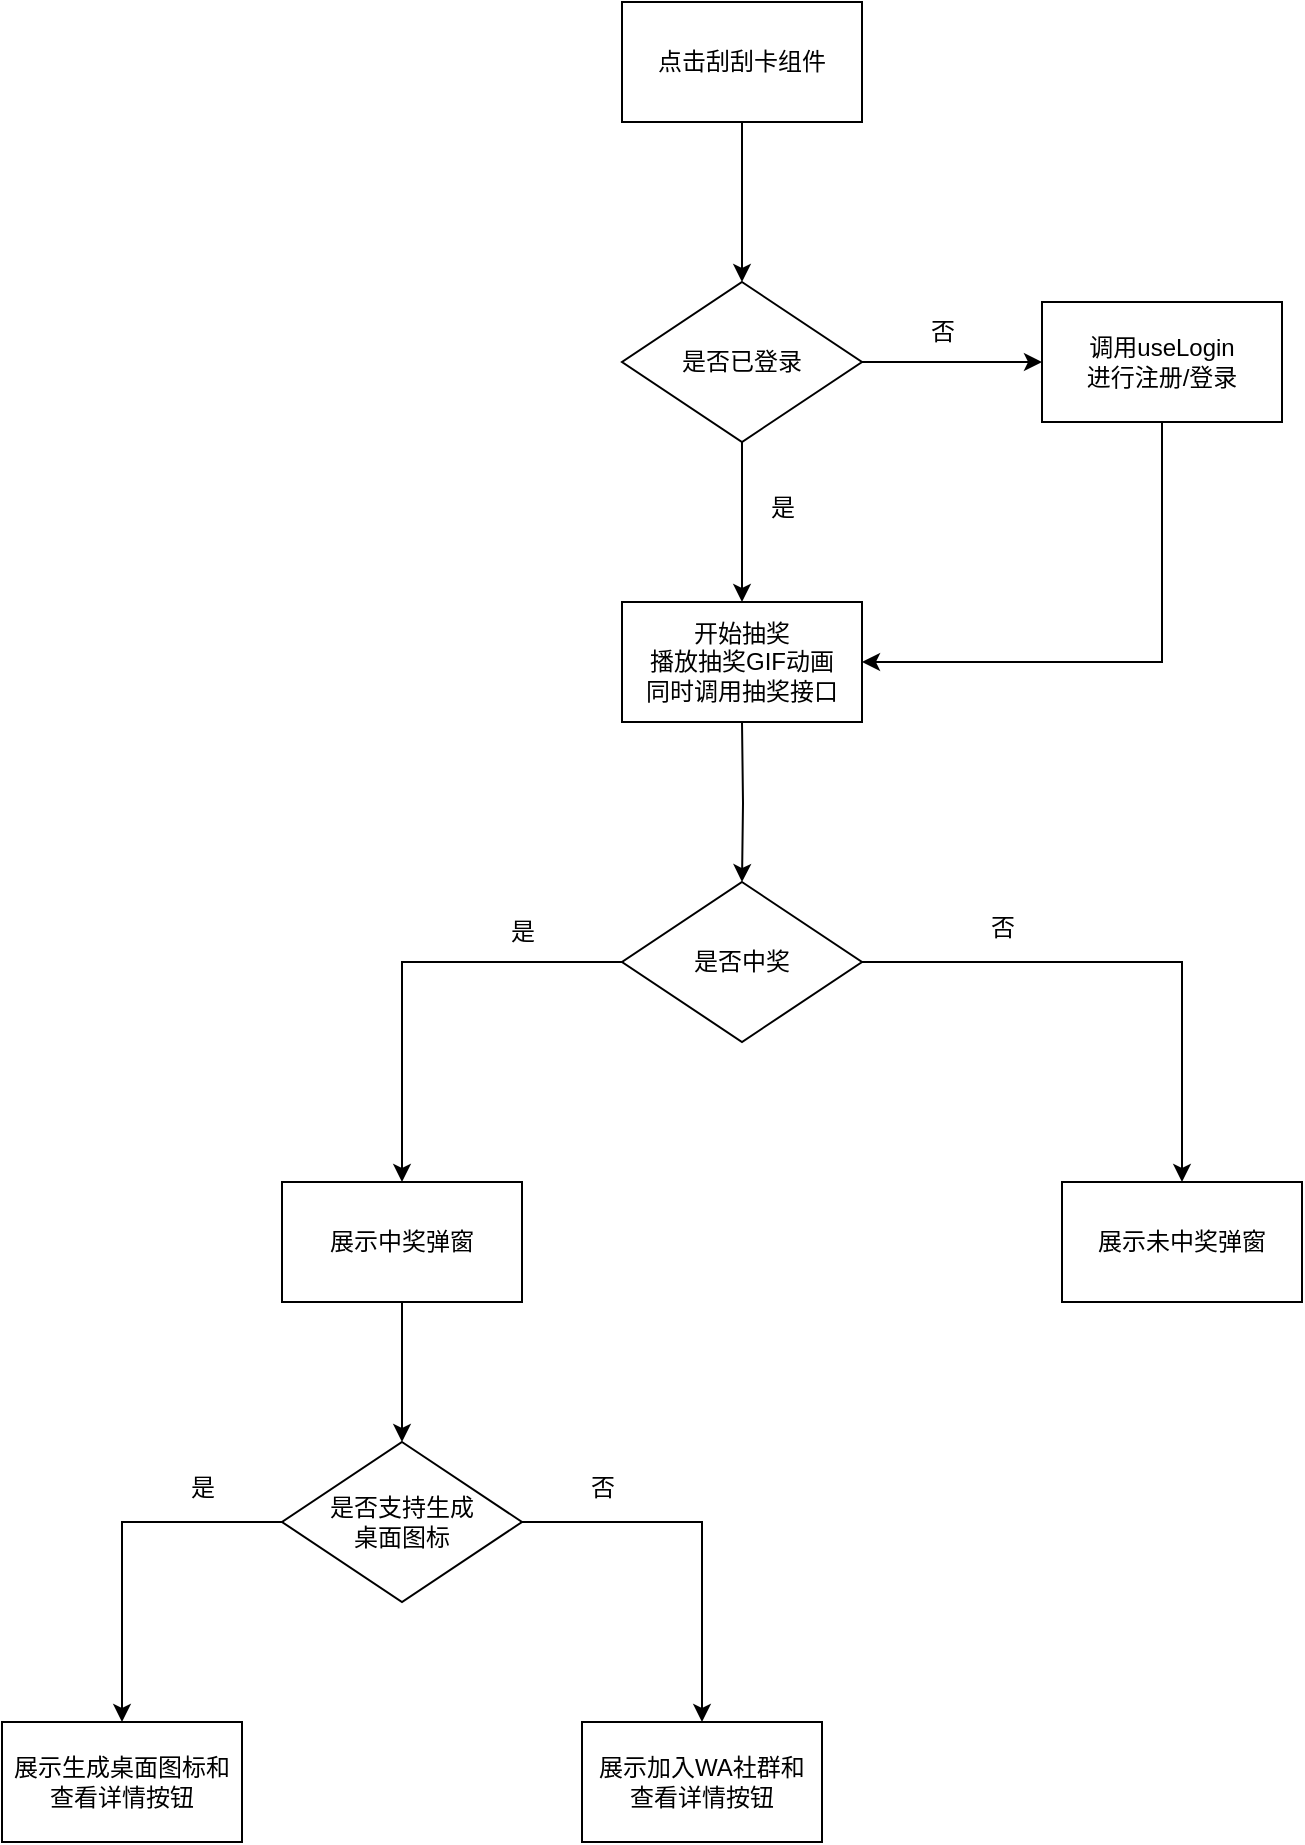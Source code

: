 <mxfile version="24.6.4" type="github">
  <diagram name="第 1 页" id="Ey3t1xEmIb8TBDny8mWe">
    <mxGraphModel dx="1509" dy="785" grid="1" gridSize="10" guides="1" tooltips="1" connect="1" arrows="1" fold="1" page="1" pageScale="1" pageWidth="827" pageHeight="1169" math="0" shadow="0">
      <root>
        <mxCell id="0" />
        <mxCell id="1" parent="0" />
        <mxCell id="IoGNXSJVWRNBYTtk1fPB-15" value="" style="edgeStyle=orthogonalEdgeStyle;rounded=0;orthogonalLoop=1;jettySize=auto;html=1;" edge="1" parent="1" source="IoGNXSJVWRNBYTtk1fPB-1" target="IoGNXSJVWRNBYTtk1fPB-2">
          <mxGeometry relative="1" as="geometry" />
        </mxCell>
        <mxCell id="IoGNXSJVWRNBYTtk1fPB-1" value="点击刮刮卡组件" style="rounded=0;whiteSpace=wrap;html=1;" vertex="1" parent="1">
          <mxGeometry x="410" y="360" width="120" height="60" as="geometry" />
        </mxCell>
        <mxCell id="IoGNXSJVWRNBYTtk1fPB-16" value="" style="edgeStyle=orthogonalEdgeStyle;rounded=0;orthogonalLoop=1;jettySize=auto;html=1;" edge="1" parent="1" source="IoGNXSJVWRNBYTtk1fPB-2" target="IoGNXSJVWRNBYTtk1fPB-4">
          <mxGeometry relative="1" as="geometry" />
        </mxCell>
        <mxCell id="IoGNXSJVWRNBYTtk1fPB-35" value="" style="edgeStyle=orthogonalEdgeStyle;rounded=0;orthogonalLoop=1;jettySize=auto;html=1;" edge="1" parent="1" source="IoGNXSJVWRNBYTtk1fPB-2" target="IoGNXSJVWRNBYTtk1fPB-3">
          <mxGeometry relative="1" as="geometry" />
        </mxCell>
        <mxCell id="IoGNXSJVWRNBYTtk1fPB-2" value="是否已登录" style="rhombus;whiteSpace=wrap;html=1;" vertex="1" parent="1">
          <mxGeometry x="410" y="500" width="120" height="80" as="geometry" />
        </mxCell>
        <mxCell id="IoGNXSJVWRNBYTtk1fPB-3" value="调用useLogin&lt;div&gt;进行注册/登录&lt;/div&gt;" style="rounded=0;whiteSpace=wrap;html=1;" vertex="1" parent="1">
          <mxGeometry x="620" y="510" width="120" height="60" as="geometry" />
        </mxCell>
        <mxCell id="IoGNXSJVWRNBYTtk1fPB-4" value="&lt;div&gt;开始抽奖&lt;/div&gt;播放抽奖GIF动画&lt;div&gt;同时调用抽奖接口&lt;/div&gt;" style="rounded=0;whiteSpace=wrap;html=1;" vertex="1" parent="1">
          <mxGeometry x="410" y="660" width="120" height="60" as="geometry" />
        </mxCell>
        <mxCell id="IoGNXSJVWRNBYTtk1fPB-18" value="" style="edgeStyle=orthogonalEdgeStyle;rounded=0;orthogonalLoop=1;jettySize=auto;html=1;" edge="1" parent="1" target="IoGNXSJVWRNBYTtk1fPB-6">
          <mxGeometry relative="1" as="geometry">
            <mxPoint x="470" y="720" as="sourcePoint" />
          </mxGeometry>
        </mxCell>
        <mxCell id="IoGNXSJVWRNBYTtk1fPB-6" value="是否中奖" style="rhombus;whiteSpace=wrap;html=1;" vertex="1" parent="1">
          <mxGeometry x="410" y="800" width="120" height="80" as="geometry" />
        </mxCell>
        <mxCell id="IoGNXSJVWRNBYTtk1fPB-21" value="" style="edgeStyle=orthogonalEdgeStyle;rounded=0;orthogonalLoop=1;jettySize=auto;html=1;" edge="1" parent="1" source="IoGNXSJVWRNBYTtk1fPB-7" target="IoGNXSJVWRNBYTtk1fPB-12">
          <mxGeometry relative="1" as="geometry" />
        </mxCell>
        <mxCell id="IoGNXSJVWRNBYTtk1fPB-7" value="展示中奖弹窗" style="rounded=0;whiteSpace=wrap;html=1;" vertex="1" parent="1">
          <mxGeometry x="240" y="950" width="120" height="60" as="geometry" />
        </mxCell>
        <mxCell id="IoGNXSJVWRNBYTtk1fPB-10" value="展示未中奖弹窗" style="rounded=0;whiteSpace=wrap;html=1;" vertex="1" parent="1">
          <mxGeometry x="630" y="950" width="120" height="60" as="geometry" />
        </mxCell>
        <mxCell id="IoGNXSJVWRNBYTtk1fPB-12" value="是否支持生成&lt;div&gt;桌面图标&lt;/div&gt;" style="rhombus;whiteSpace=wrap;html=1;" vertex="1" parent="1">
          <mxGeometry x="240" y="1080" width="120" height="80" as="geometry" />
        </mxCell>
        <mxCell id="IoGNXSJVWRNBYTtk1fPB-13" value="展示生成桌面图标和查看详情按钮" style="rounded=0;whiteSpace=wrap;html=1;" vertex="1" parent="1">
          <mxGeometry x="100" y="1220" width="120" height="60" as="geometry" />
        </mxCell>
        <mxCell id="IoGNXSJVWRNBYTtk1fPB-14" value="展示加入WA社群和&lt;div&gt;查看详情按钮&lt;/div&gt;" style="rounded=0;whiteSpace=wrap;html=1;" vertex="1" parent="1">
          <mxGeometry x="390" y="1220" width="120" height="60" as="geometry" />
        </mxCell>
        <mxCell id="IoGNXSJVWRNBYTtk1fPB-19" value="" style="edgeStyle=orthogonalEdgeStyle;rounded=0;orthogonalLoop=1;jettySize=auto;html=1;exitX=0;exitY=0.5;exitDx=0;exitDy=0;entryX=0.5;entryY=0;entryDx=0;entryDy=0;" edge="1" parent="1" source="IoGNXSJVWRNBYTtk1fPB-6" target="IoGNXSJVWRNBYTtk1fPB-7">
          <mxGeometry relative="1" as="geometry">
            <mxPoint x="480" y="730" as="sourcePoint" />
            <mxPoint x="480" y="810" as="targetPoint" />
          </mxGeometry>
        </mxCell>
        <mxCell id="IoGNXSJVWRNBYTtk1fPB-20" value="" style="edgeStyle=orthogonalEdgeStyle;rounded=0;orthogonalLoop=1;jettySize=auto;html=1;exitX=1;exitY=0.5;exitDx=0;exitDy=0;entryX=0.5;entryY=0;entryDx=0;entryDy=0;" edge="1" parent="1" source="IoGNXSJVWRNBYTtk1fPB-6" target="IoGNXSJVWRNBYTtk1fPB-10">
          <mxGeometry relative="1" as="geometry">
            <mxPoint x="420" y="850" as="sourcePoint" />
            <mxPoint x="310" y="960" as="targetPoint" />
          </mxGeometry>
        </mxCell>
        <mxCell id="IoGNXSJVWRNBYTtk1fPB-22" value="" style="edgeStyle=orthogonalEdgeStyle;rounded=0;orthogonalLoop=1;jettySize=auto;html=1;exitX=0;exitY=0.5;exitDx=0;exitDy=0;entryX=0.5;entryY=0;entryDx=0;entryDy=0;" edge="1" parent="1" source="IoGNXSJVWRNBYTtk1fPB-12" target="IoGNXSJVWRNBYTtk1fPB-13">
          <mxGeometry relative="1" as="geometry">
            <mxPoint x="420" y="850" as="sourcePoint" />
            <mxPoint x="310" y="960" as="targetPoint" />
          </mxGeometry>
        </mxCell>
        <mxCell id="IoGNXSJVWRNBYTtk1fPB-23" value="" style="edgeStyle=orthogonalEdgeStyle;rounded=0;orthogonalLoop=1;jettySize=auto;html=1;exitX=1;exitY=0.5;exitDx=0;exitDy=0;entryX=0.5;entryY=0;entryDx=0;entryDy=0;" edge="1" parent="1" source="IoGNXSJVWRNBYTtk1fPB-12" target="IoGNXSJVWRNBYTtk1fPB-14">
          <mxGeometry relative="1" as="geometry">
            <mxPoint x="320" y="1180" as="sourcePoint" />
            <mxPoint x="240" y="1280" as="targetPoint" />
          </mxGeometry>
        </mxCell>
        <mxCell id="IoGNXSJVWRNBYTtk1fPB-27" value="是" style="text;html=1;align=center;verticalAlign=middle;resizable=0;points=[];autosize=1;strokeColor=none;fillColor=none;" vertex="1" parent="1">
          <mxGeometry x="470" y="598" width="40" height="30" as="geometry" />
        </mxCell>
        <mxCell id="IoGNXSJVWRNBYTtk1fPB-30" value="是" style="text;html=1;align=center;verticalAlign=middle;resizable=0;points=[];autosize=1;strokeColor=none;fillColor=none;" vertex="1" parent="1">
          <mxGeometry x="340" y="810" width="40" height="30" as="geometry" />
        </mxCell>
        <mxCell id="IoGNXSJVWRNBYTtk1fPB-31" value="否" style="text;html=1;align=center;verticalAlign=middle;resizable=0;points=[];autosize=1;strokeColor=none;fillColor=none;" vertex="1" parent="1">
          <mxGeometry x="580" y="808" width="40" height="30" as="geometry" />
        </mxCell>
        <mxCell id="IoGNXSJVWRNBYTtk1fPB-32" value="是" style="text;html=1;align=center;verticalAlign=middle;resizable=0;points=[];autosize=1;strokeColor=none;fillColor=none;" vertex="1" parent="1">
          <mxGeometry x="180" y="1088" width="40" height="30" as="geometry" />
        </mxCell>
        <mxCell id="IoGNXSJVWRNBYTtk1fPB-33" value="否" style="text;html=1;align=center;verticalAlign=middle;resizable=0;points=[];autosize=1;strokeColor=none;fillColor=none;" vertex="1" parent="1">
          <mxGeometry x="380" y="1088" width="40" height="30" as="geometry" />
        </mxCell>
        <mxCell id="IoGNXSJVWRNBYTtk1fPB-39" value="否" style="text;html=1;align=center;verticalAlign=middle;resizable=0;points=[];autosize=1;strokeColor=none;fillColor=none;" vertex="1" parent="1">
          <mxGeometry x="550" y="510" width="40" height="30" as="geometry" />
        </mxCell>
        <mxCell id="IoGNXSJVWRNBYTtk1fPB-40" value="" style="edgeStyle=orthogonalEdgeStyle;rounded=0;orthogonalLoop=1;jettySize=auto;html=1;exitX=0.5;exitY=1;exitDx=0;exitDy=0;entryX=1;entryY=0.5;entryDx=0;entryDy=0;" edge="1" parent="1" source="IoGNXSJVWRNBYTtk1fPB-3" target="IoGNXSJVWRNBYTtk1fPB-4">
          <mxGeometry relative="1" as="geometry">
            <mxPoint x="480" y="730" as="sourcePoint" />
            <mxPoint x="680" y="770" as="targetPoint" />
          </mxGeometry>
        </mxCell>
      </root>
    </mxGraphModel>
  </diagram>
</mxfile>
